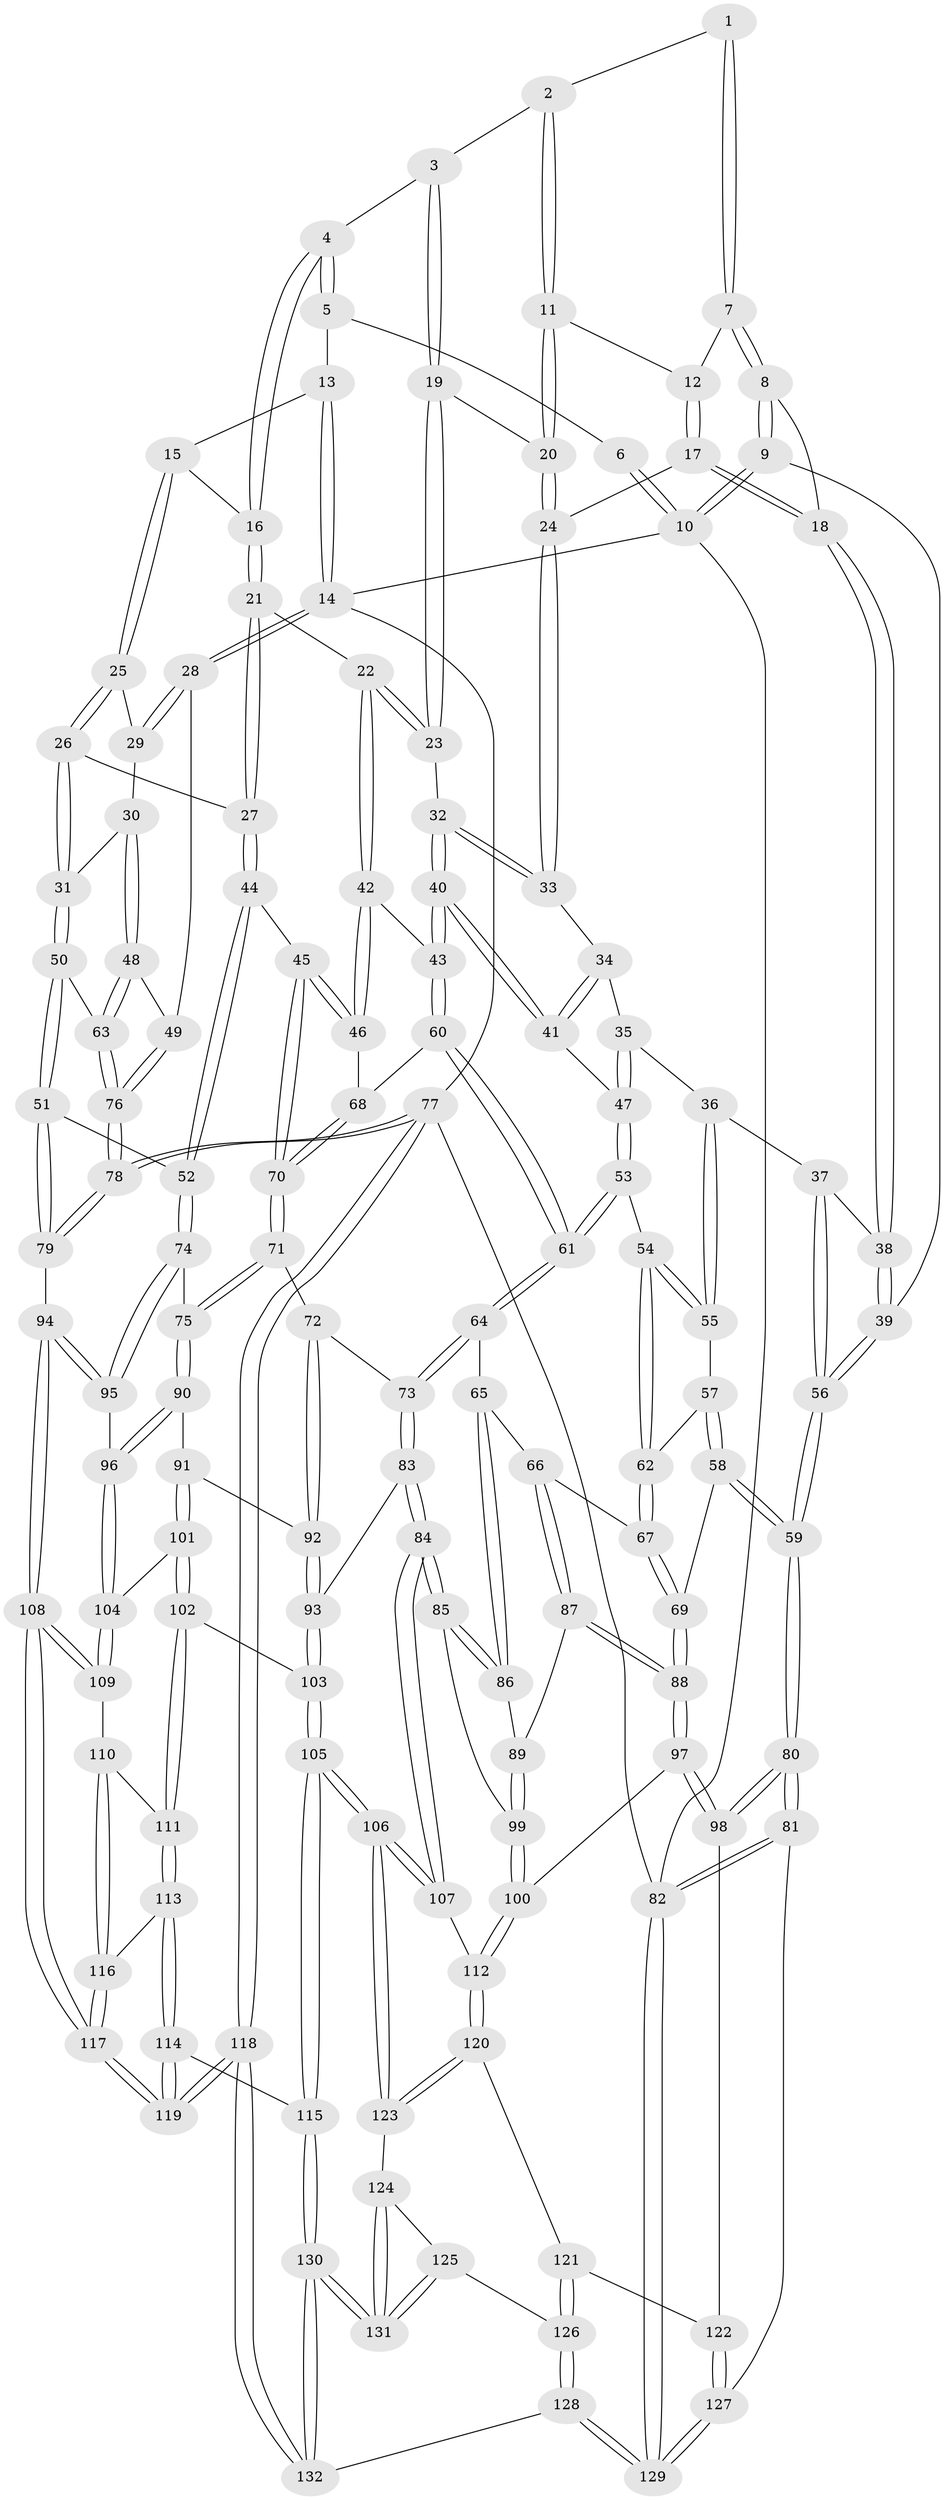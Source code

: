 // Generated by graph-tools (version 1.1) at 2025/51/03/09/25 03:51:02]
// undirected, 132 vertices, 327 edges
graph export_dot {
graph [start="1"]
  node [color=gray90,style=filled];
  1 [pos="+0.23393539842143266+0"];
  2 [pos="+0.32537850270178853+0.0043808569662442615"];
  3 [pos="+0.5133911574990969+0.06088033871424557"];
  4 [pos="+0.602231653713636+0"];
  5 [pos="+0.6039659844605415+0"];
  6 [pos="+0.22686238302403952+0"];
  7 [pos="+0.18810737202164862+0.051777148003313116"];
  8 [pos="+0.14521777334431865+0.12714097780444555"];
  9 [pos="+0+0"];
  10 [pos="+0+0"];
  11 [pos="+0.3423026712900384+0.1118870733982586"];
  12 [pos="+0.3052322896248857+0.11042571525830304"];
  13 [pos="+1+0"];
  14 [pos="+1+0"];
  15 [pos="+0.7750700330409991+0.10960397466098952"];
  16 [pos="+0.6756294203394776+0.06804668451381603"];
  17 [pos="+0.20070534523727318+0.16999391161265234"];
  18 [pos="+0.14363735147731452+0.16893512210646244"];
  19 [pos="+0.47315726498005295+0.1231392856541731"];
  20 [pos="+0.3465264058210145+0.11640646100408997"];
  21 [pos="+0.6386995073657956+0.23548644787519496"];
  22 [pos="+0.6352825718875841+0.2369554702242991"];
  23 [pos="+0.47568430026827097+0.14327681256930958"];
  24 [pos="+0.3154688575681895+0.20961501464072183"];
  25 [pos="+0.7962936308168445+0.1267123549207628"];
  26 [pos="+0.7516095415679981+0.2799743107510684"];
  27 [pos="+0.7234286486157364+0.2857442728745613"];
  28 [pos="+1+0.04575507871524785"];
  29 [pos="+0.846298529050726+0.13505401377479131"];
  30 [pos="+0.8577625636795685+0.28875957357448584"];
  31 [pos="+0.8296628265826523+0.3154082859309202"];
  32 [pos="+0.46011970468716434+0.2295596930315301"];
  33 [pos="+0.3204291582882977+0.22878744297594727"];
  34 [pos="+0.3190886108558504+0.23321390218113647"];
  35 [pos="+0.18581280389544474+0.25886857598098756"];
  36 [pos="+0.1232711618418628+0.24612467811957575"];
  37 [pos="+0.11081486017213502+0.23953228957677317"];
  38 [pos="+0.1211303222809962+0.2082146255709526"];
  39 [pos="+0+0"];
  40 [pos="+0.48096119875791654+0.30474421137631247"];
  41 [pos="+0.31886829692351+0.27203640571198845"];
  42 [pos="+0.5741795327824429+0.2951265238993289"];
  43 [pos="+0.4825876024837457+0.30821777345938517"];
  44 [pos="+0.6803448474218777+0.4059816864852096"];
  45 [pos="+0.6492641586301695+0.4081681401435768"];
  46 [pos="+0.6332949009644349+0.3931851646798643"];
  47 [pos="+0.3039320468693878+0.3222468367614594"];
  48 [pos="+1+0.22486487905571792"];
  49 [pos="+1+0.11265251470113688"];
  50 [pos="+0.8546769786538093+0.42674673014288766"];
  51 [pos="+0.8326923318348189+0.4533419441757734"];
  52 [pos="+0.7809270414458521+0.48642076835085957"];
  53 [pos="+0.3051138094264141+0.3365334403379145"];
  54 [pos="+0.29963874660563544+0.3400362306783335"];
  55 [pos="+0.21270469611222245+0.3470332148726016"];
  56 [pos="+0+0.4479619947904176"];
  57 [pos="+0.2072783509122112+0.3659486634180056"];
  58 [pos="+0.10288042602620899+0.4891959477300255"];
  59 [pos="+0+0.5052823272889035"];
  60 [pos="+0.46050607759415113+0.3670143231123892"];
  61 [pos="+0.42680590776765465+0.4229777512228137"];
  62 [pos="+0.25367907067971684+0.41453944261533987"];
  63 [pos="+0.8874125442936229+0.42395101348755"];
  64 [pos="+0.42710231464203485+0.4617776130419631"];
  65 [pos="+0.4201956973000743+0.46693231162257515"];
  66 [pos="+0.26239363837040497+0.5072267870720469"];
  67 [pos="+0.2333854065047363+0.49655482155231684"];
  68 [pos="+0.5606925311824895+0.39230389465435456"];
  69 [pos="+0.18621210964131937+0.4986942668117205"];
  70 [pos="+0.5738078843597454+0.4951508425203261"];
  71 [pos="+0.5685476032301797+0.5019287546525686"];
  72 [pos="+0.5546854136849875+0.5091821075003293"];
  73 [pos="+0.47465416399542926+0.4926053762123428"];
  74 [pos="+0.7748195597389972+0.5058705973357529"];
  75 [pos="+0.7199905424094024+0.5468875424531199"];
  76 [pos="+1+0.545200238017766"];
  77 [pos="+1+1"];
  78 [pos="+1+0.6363183194209494"];
  79 [pos="+1+0.6526869905004012"];
  80 [pos="+0+0.591842964143576"];
  81 [pos="+0+0.6872354776723091"];
  82 [pos="+0+1"];
  83 [pos="+0.4787198634415054+0.6495678528908625"];
  84 [pos="+0.41654045328141437+0.7009697696704421"];
  85 [pos="+0.3870288123813013+0.6810644118723985"];
  86 [pos="+0.40733534971839325+0.5116750473017121"];
  87 [pos="+0.27622775175899444+0.565515148976823"];
  88 [pos="+0.2215945370990344+0.6539304248218379"];
  89 [pos="+0.3170515499775447+0.6190616344023308"];
  90 [pos="+0.7005505386554354+0.5854331237572538"];
  91 [pos="+0.6739436131203252+0.613313977375432"];
  92 [pos="+0.5605273683116654+0.526953301755273"];
  93 [pos="+0.5719859680458413+0.6518316150909548"];
  94 [pos="+0.9630195696648938+0.6682729154858393"];
  95 [pos="+0.8302968615596172+0.6126349599409585"];
  96 [pos="+0.7747771991603082+0.6732683932213596"];
  97 [pos="+0.20303244888852595+0.7312614575616502"];
  98 [pos="+0.1429780810067158+0.7280563282615746"];
  99 [pos="+0.33593314935398+0.672608001634749"];
  100 [pos="+0.2102067179041485+0.7340202607890549"];
  101 [pos="+0.6609136094352591+0.6393554605878328"];
  102 [pos="+0.627036590444664+0.6817087088160015"];
  103 [pos="+0.6074563626633614+0.6830964717511235"];
  104 [pos="+0.7726287838487191+0.6789334765316797"];
  105 [pos="+0.4982534336217804+0.849662911878864"];
  106 [pos="+0.4710403888108464+0.8289391816007318"];
  107 [pos="+0.4371155448512504+0.7712253520856076"];
  108 [pos="+0.9114609208812577+0.724895494925755"];
  109 [pos="+0.767141917810595+0.7322434466142368"];
  110 [pos="+0.7653311196926608+0.734335986403068"];
  111 [pos="+0.6582906118500118+0.7106376227603209"];
  112 [pos="+0.24640283048602668+0.7898239542450147"];
  113 [pos="+0.6666565165237847+0.8426192679038575"];
  114 [pos="+0.6111630881568427+0.8899084527197522"];
  115 [pos="+0.5280764525489866+0.9089122829292945"];
  116 [pos="+0.7629407684025845+0.8180592430541342"];
  117 [pos="+0.8648008878643655+0.9045721704815376"];
  118 [pos="+1+1"];
  119 [pos="+0.9256803004097831+1"];
  120 [pos="+0.2535054467485879+0.8136379692139378"];
  121 [pos="+0.1844792452581332+0.8898762295779058"];
  122 [pos="+0.13053856192766758+0.8735348922300945"];
  123 [pos="+0.2939332909640119+0.8698409753657229"];
  124 [pos="+0.2937873129772557+0.8710570433310166"];
  125 [pos="+0.26257181989679335+0.924187931534125"];
  126 [pos="+0.22150542185156674+0.9727675372490174"];
  127 [pos="+0.11736269105349055+0.8874715000495227"];
  128 [pos="+0.12111331710668123+1"];
  129 [pos="+0+1"];
  130 [pos="+0.48003376734547376+1"];
  131 [pos="+0.40194351785898363+1"];
  132 [pos="+0.4733349098893342+1"];
  1 -- 2;
  1 -- 7;
  1 -- 7;
  2 -- 3;
  2 -- 11;
  2 -- 11;
  3 -- 4;
  3 -- 19;
  3 -- 19;
  4 -- 5;
  4 -- 5;
  4 -- 16;
  4 -- 16;
  5 -- 6;
  5 -- 13;
  6 -- 10;
  6 -- 10;
  7 -- 8;
  7 -- 8;
  7 -- 12;
  8 -- 9;
  8 -- 9;
  8 -- 18;
  9 -- 10;
  9 -- 10;
  9 -- 39;
  10 -- 14;
  10 -- 82;
  11 -- 12;
  11 -- 20;
  11 -- 20;
  12 -- 17;
  12 -- 17;
  13 -- 14;
  13 -- 14;
  13 -- 15;
  14 -- 28;
  14 -- 28;
  14 -- 77;
  15 -- 16;
  15 -- 25;
  15 -- 25;
  16 -- 21;
  16 -- 21;
  17 -- 18;
  17 -- 18;
  17 -- 24;
  18 -- 38;
  18 -- 38;
  19 -- 20;
  19 -- 23;
  19 -- 23;
  20 -- 24;
  20 -- 24;
  21 -- 22;
  21 -- 27;
  21 -- 27;
  22 -- 23;
  22 -- 23;
  22 -- 42;
  22 -- 42;
  23 -- 32;
  24 -- 33;
  24 -- 33;
  25 -- 26;
  25 -- 26;
  25 -- 29;
  26 -- 27;
  26 -- 31;
  26 -- 31;
  27 -- 44;
  27 -- 44;
  28 -- 29;
  28 -- 29;
  28 -- 49;
  29 -- 30;
  30 -- 31;
  30 -- 48;
  30 -- 48;
  31 -- 50;
  31 -- 50;
  32 -- 33;
  32 -- 33;
  32 -- 40;
  32 -- 40;
  33 -- 34;
  34 -- 35;
  34 -- 41;
  34 -- 41;
  35 -- 36;
  35 -- 47;
  35 -- 47;
  36 -- 37;
  36 -- 55;
  36 -- 55;
  37 -- 38;
  37 -- 56;
  37 -- 56;
  38 -- 39;
  38 -- 39;
  39 -- 56;
  39 -- 56;
  40 -- 41;
  40 -- 41;
  40 -- 43;
  40 -- 43;
  41 -- 47;
  42 -- 43;
  42 -- 46;
  42 -- 46;
  43 -- 60;
  43 -- 60;
  44 -- 45;
  44 -- 52;
  44 -- 52;
  45 -- 46;
  45 -- 46;
  45 -- 70;
  45 -- 70;
  46 -- 68;
  47 -- 53;
  47 -- 53;
  48 -- 49;
  48 -- 63;
  48 -- 63;
  49 -- 76;
  49 -- 76;
  50 -- 51;
  50 -- 51;
  50 -- 63;
  51 -- 52;
  51 -- 79;
  51 -- 79;
  52 -- 74;
  52 -- 74;
  53 -- 54;
  53 -- 61;
  53 -- 61;
  54 -- 55;
  54 -- 55;
  54 -- 62;
  54 -- 62;
  55 -- 57;
  56 -- 59;
  56 -- 59;
  57 -- 58;
  57 -- 58;
  57 -- 62;
  58 -- 59;
  58 -- 59;
  58 -- 69;
  59 -- 80;
  59 -- 80;
  60 -- 61;
  60 -- 61;
  60 -- 68;
  61 -- 64;
  61 -- 64;
  62 -- 67;
  62 -- 67;
  63 -- 76;
  63 -- 76;
  64 -- 65;
  64 -- 73;
  64 -- 73;
  65 -- 66;
  65 -- 86;
  65 -- 86;
  66 -- 67;
  66 -- 87;
  66 -- 87;
  67 -- 69;
  67 -- 69;
  68 -- 70;
  68 -- 70;
  69 -- 88;
  69 -- 88;
  70 -- 71;
  70 -- 71;
  71 -- 72;
  71 -- 75;
  71 -- 75;
  72 -- 73;
  72 -- 92;
  72 -- 92;
  73 -- 83;
  73 -- 83;
  74 -- 75;
  74 -- 95;
  74 -- 95;
  75 -- 90;
  75 -- 90;
  76 -- 78;
  76 -- 78;
  77 -- 78;
  77 -- 78;
  77 -- 118;
  77 -- 118;
  77 -- 82;
  78 -- 79;
  78 -- 79;
  79 -- 94;
  80 -- 81;
  80 -- 81;
  80 -- 98;
  80 -- 98;
  81 -- 82;
  81 -- 82;
  81 -- 127;
  82 -- 129;
  82 -- 129;
  83 -- 84;
  83 -- 84;
  83 -- 93;
  84 -- 85;
  84 -- 85;
  84 -- 107;
  84 -- 107;
  85 -- 86;
  85 -- 86;
  85 -- 99;
  86 -- 89;
  87 -- 88;
  87 -- 88;
  87 -- 89;
  88 -- 97;
  88 -- 97;
  89 -- 99;
  89 -- 99;
  90 -- 91;
  90 -- 96;
  90 -- 96;
  91 -- 92;
  91 -- 101;
  91 -- 101;
  92 -- 93;
  92 -- 93;
  93 -- 103;
  93 -- 103;
  94 -- 95;
  94 -- 95;
  94 -- 108;
  94 -- 108;
  95 -- 96;
  96 -- 104;
  96 -- 104;
  97 -- 98;
  97 -- 98;
  97 -- 100;
  98 -- 122;
  99 -- 100;
  99 -- 100;
  100 -- 112;
  100 -- 112;
  101 -- 102;
  101 -- 102;
  101 -- 104;
  102 -- 103;
  102 -- 111;
  102 -- 111;
  103 -- 105;
  103 -- 105;
  104 -- 109;
  104 -- 109;
  105 -- 106;
  105 -- 106;
  105 -- 115;
  105 -- 115;
  106 -- 107;
  106 -- 107;
  106 -- 123;
  106 -- 123;
  107 -- 112;
  108 -- 109;
  108 -- 109;
  108 -- 117;
  108 -- 117;
  109 -- 110;
  110 -- 111;
  110 -- 116;
  110 -- 116;
  111 -- 113;
  111 -- 113;
  112 -- 120;
  112 -- 120;
  113 -- 114;
  113 -- 114;
  113 -- 116;
  114 -- 115;
  114 -- 119;
  114 -- 119;
  115 -- 130;
  115 -- 130;
  116 -- 117;
  116 -- 117;
  117 -- 119;
  117 -- 119;
  118 -- 119;
  118 -- 119;
  118 -- 132;
  118 -- 132;
  120 -- 121;
  120 -- 123;
  120 -- 123;
  121 -- 122;
  121 -- 126;
  121 -- 126;
  122 -- 127;
  122 -- 127;
  123 -- 124;
  124 -- 125;
  124 -- 131;
  124 -- 131;
  125 -- 126;
  125 -- 131;
  125 -- 131;
  126 -- 128;
  126 -- 128;
  127 -- 129;
  127 -- 129;
  128 -- 129;
  128 -- 129;
  128 -- 132;
  130 -- 131;
  130 -- 131;
  130 -- 132;
  130 -- 132;
}
